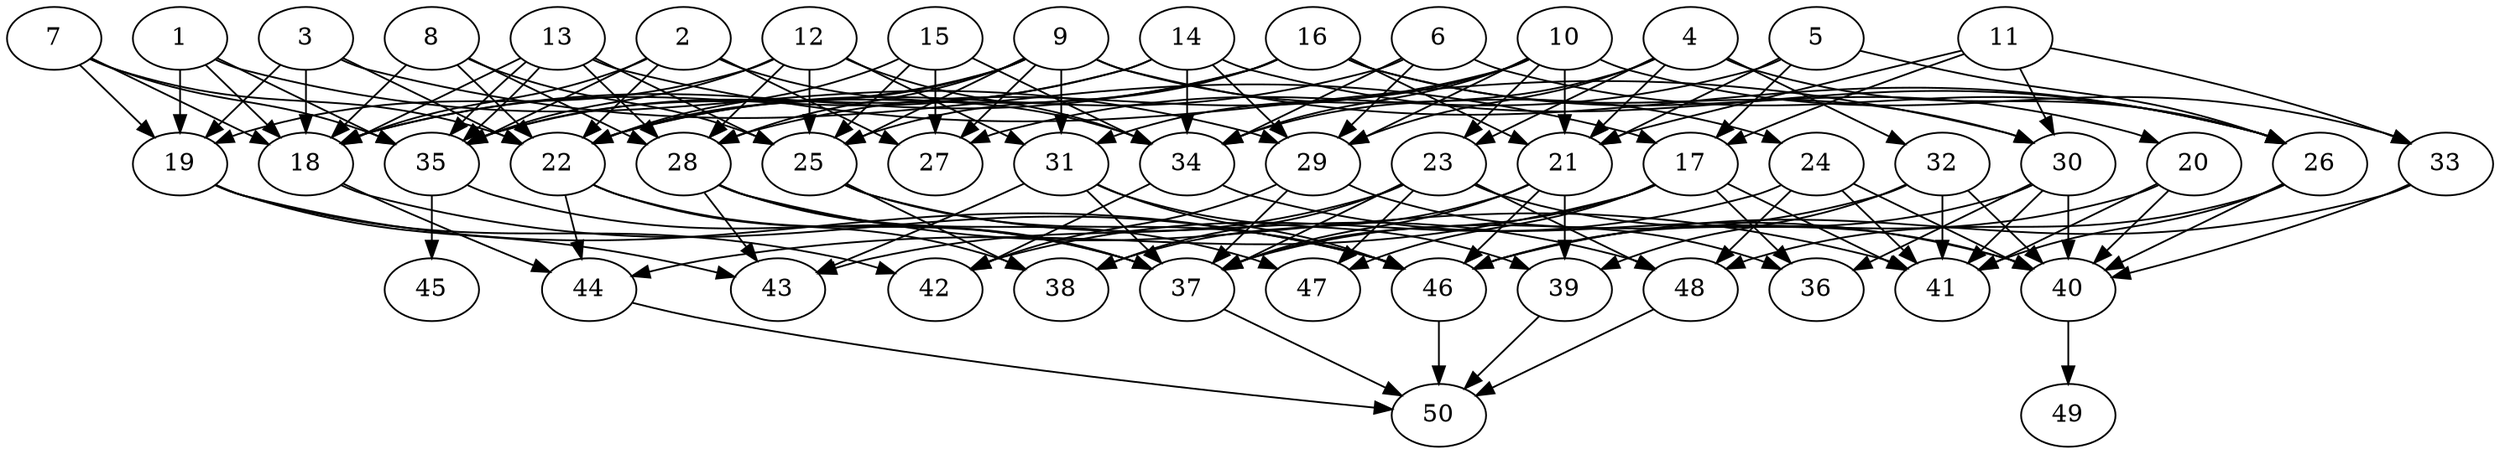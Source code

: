 // DAG automatically generated by daggen at Thu Oct  3 14:07:58 2019
// ./daggen --dot -n 50 --ccr 0.4 --fat 0.7 --regular 0.7 --density 0.5 --mindata 5242880 --maxdata 52428800 
digraph G {
  1 [size="104337920", alpha="0.01", expect_size="41735168"] 
  1 -> 18 [size ="41735168"]
  1 -> 19 [size ="41735168"]
  1 -> 29 [size ="41735168"]
  1 -> 35 [size ="41735168"]
  2 [size="87265280", alpha="0.03", expect_size="34906112"] 
  2 -> 18 [size ="34906112"]
  2 -> 22 [size ="34906112"]
  2 -> 27 [size ="34906112"]
  2 -> 34 [size ="34906112"]
  2 -> 35 [size ="34906112"]
  3 [size="95861760", alpha="0.14", expect_size="38344704"] 
  3 -> 17 [size ="38344704"]
  3 -> 18 [size ="38344704"]
  3 -> 19 [size ="38344704"]
  3 -> 22 [size ="38344704"]
  4 [size="24985600", alpha="0.16", expect_size="9994240"] 
  4 -> 21 [size ="9994240"]
  4 -> 23 [size ="9994240"]
  4 -> 26 [size ="9994240"]
  4 -> 29 [size ="9994240"]
  4 -> 32 [size ="9994240"]
  4 -> 34 [size ="9994240"]
  5 [size="131002880", alpha="0.01", expect_size="52401152"] 
  5 -> 17 [size ="52401152"]
  5 -> 21 [size ="52401152"]
  5 -> 26 [size ="52401152"]
  5 -> 27 [size ="52401152"]
  6 [size="91197440", alpha="0.18", expect_size="36478976"] 
  6 -> 22 [size ="36478976"]
  6 -> 26 [size ="36478976"]
  6 -> 29 [size ="36478976"]
  6 -> 34 [size ="36478976"]
  7 [size="99840000", alpha="0.09", expect_size="39936000"] 
  7 -> 18 [size ="39936000"]
  7 -> 19 [size ="39936000"]
  7 -> 22 [size ="39936000"]
  7 -> 35 [size ="39936000"]
  8 [size="107230720", alpha="0.01", expect_size="42892288"] 
  8 -> 18 [size ="42892288"]
  8 -> 22 [size ="42892288"]
  8 -> 25 [size ="42892288"]
  8 -> 28 [size ="42892288"]
  9 [size="45767680", alpha="0.10", expect_size="18307072"] 
  9 -> 22 [size ="18307072"]
  9 -> 24 [size ="18307072"]
  9 -> 25 [size ="18307072"]
  9 -> 26 [size ="18307072"]
  9 -> 27 [size ="18307072"]
  9 -> 28 [size ="18307072"]
  9 -> 31 [size ="18307072"]
  9 -> 35 [size ="18307072"]
  10 [size="122403840", alpha="0.17", expect_size="48961536"] 
  10 -> 21 [size ="48961536"]
  10 -> 23 [size ="48961536"]
  10 -> 28 [size ="48961536"]
  10 -> 29 [size ="48961536"]
  10 -> 31 [size ="48961536"]
  10 -> 33 [size ="48961536"]
  10 -> 34 [size ="48961536"]
  11 [size="62223360", alpha="0.14", expect_size="24889344"] 
  11 -> 17 [size ="24889344"]
  11 -> 21 [size ="24889344"]
  11 -> 30 [size ="24889344"]
  11 -> 33 [size ="24889344"]
  12 [size="65932800", alpha="0.02", expect_size="26373120"] 
  12 -> 19 [size ="26373120"]
  12 -> 25 [size ="26373120"]
  12 -> 28 [size ="26373120"]
  12 -> 31 [size ="26373120"]
  12 -> 34 [size ="26373120"]
  12 -> 35 [size ="26373120"]
  13 [size="80734720", alpha="0.08", expect_size="32293888"] 
  13 -> 18 [size ="32293888"]
  13 -> 25 [size ="32293888"]
  13 -> 28 [size ="32293888"]
  13 -> 30 [size ="32293888"]
  13 -> 35 [size ="32293888"]
  13 -> 35 [size ="32293888"]
  14 [size="42752000", alpha="0.17", expect_size="17100800"] 
  14 -> 18 [size ="17100800"]
  14 -> 26 [size ="17100800"]
  14 -> 29 [size ="17100800"]
  14 -> 34 [size ="17100800"]
  14 -> 35 [size ="17100800"]
  15 [size="21506560", alpha="0.16", expect_size="8602624"] 
  15 -> 22 [size ="8602624"]
  15 -> 25 [size ="8602624"]
  15 -> 27 [size ="8602624"]
  15 -> 34 [size ="8602624"]
  16 [size="26631680", alpha="0.03", expect_size="10652672"] 
  16 -> 18 [size ="10652672"]
  16 -> 20 [size ="10652672"]
  16 -> 21 [size ="10652672"]
  16 -> 22 [size ="10652672"]
  16 -> 25 [size ="10652672"]
  16 -> 30 [size ="10652672"]
  17 [size="130132480", alpha="0.08", expect_size="52052992"] 
  17 -> 36 [size ="52052992"]
  17 -> 37 [size ="52052992"]
  17 -> 41 [size ="52052992"]
  17 -> 44 [size ="52052992"]
  17 -> 47 [size ="52052992"]
  18 [size="66227200", alpha="0.05", expect_size="26490880"] 
  18 -> 44 [size ="26490880"]
  18 -> 46 [size ="26490880"]
  19 [size="74775040", alpha="0.07", expect_size="29910016"] 
  19 -> 42 [size ="29910016"]
  19 -> 43 [size ="29910016"]
  19 -> 46 [size ="29910016"]
  20 [size="17986560", alpha="0.08", expect_size="7194624"] 
  20 -> 40 [size ="7194624"]
  20 -> 41 [size ="7194624"]
  20 -> 46 [size ="7194624"]
  21 [size="119979520", alpha="0.04", expect_size="47991808"] 
  21 -> 37 [size ="47991808"]
  21 -> 38 [size ="47991808"]
  21 -> 39 [size ="47991808"]
  21 -> 46 [size ="47991808"]
  22 [size="83937280", alpha="0.13", expect_size="33574912"] 
  22 -> 37 [size ="33574912"]
  22 -> 38 [size ="33574912"]
  22 -> 44 [size ="33574912"]
  23 [size="94448640", alpha="0.17", expect_size="37779456"] 
  23 -> 37 [size ="37779456"]
  23 -> 38 [size ="37779456"]
  23 -> 40 [size ="37779456"]
  23 -> 43 [size ="37779456"]
  23 -> 47 [size ="37779456"]
  23 -> 48 [size ="37779456"]
  24 [size="24330240", alpha="0.02", expect_size="9732096"] 
  24 -> 40 [size ="9732096"]
  24 -> 41 [size ="9732096"]
  24 -> 42 [size ="9732096"]
  24 -> 48 [size ="9732096"]
  25 [size="125286400", alpha="0.07", expect_size="50114560"] 
  25 -> 38 [size ="50114560"]
  25 -> 46 [size ="50114560"]
  25 -> 48 [size ="50114560"]
  26 [size="102768640", alpha="0.05", expect_size="41107456"] 
  26 -> 40 [size ="41107456"]
  26 -> 41 [size ="41107456"]
  26 -> 48 [size ="41107456"]
  27 [size="122319360", alpha="0.19", expect_size="48927744"] 
  28 [size="52497920", alpha="0.08", expect_size="20999168"] 
  28 -> 37 [size ="20999168"]
  28 -> 41 [size ="20999168"]
  28 -> 43 [size ="20999168"]
  28 -> 47 [size ="20999168"]
  29 [size="81064960", alpha="0.02", expect_size="32425984"] 
  29 -> 36 [size ="32425984"]
  29 -> 37 [size ="32425984"]
  29 -> 42 [size ="32425984"]
  30 [size="120197120", alpha="0.15", expect_size="48078848"] 
  30 -> 36 [size ="48078848"]
  30 -> 40 [size ="48078848"]
  30 -> 41 [size ="48078848"]
  30 -> 46 [size ="48078848"]
  31 [size="47856640", alpha="0.17", expect_size="19142656"] 
  31 -> 37 [size ="19142656"]
  31 -> 39 [size ="19142656"]
  31 -> 43 [size ="19142656"]
  31 -> 46 [size ="19142656"]
  32 [size="73241600", alpha="0.07", expect_size="29296640"] 
  32 -> 37 [size ="29296640"]
  32 -> 39 [size ="29296640"]
  32 -> 40 [size ="29296640"]
  32 -> 41 [size ="29296640"]
  33 [size="34583040", alpha="0.09", expect_size="13833216"] 
  33 -> 40 [size ="13833216"]
  33 -> 46 [size ="13833216"]
  34 [size="14632960", alpha="0.16", expect_size="5853184"] 
  34 -> 40 [size ="5853184"]
  34 -> 42 [size ="5853184"]
  35 [size="25274880", alpha="0.04", expect_size="10109952"] 
  35 -> 37 [size ="10109952"]
  35 -> 45 [size ="10109952"]
  36 [size="66437120", alpha="0.15", expect_size="26574848"] 
  37 [size="98250240", alpha="0.06", expect_size="39300096"] 
  37 -> 50 [size ="39300096"]
  38 [size="89477120", alpha="0.05", expect_size="35790848"] 
  39 [size="16279040", alpha="0.15", expect_size="6511616"] 
  39 -> 50 [size ="6511616"]
  40 [size="29283840", alpha="0.06", expect_size="11713536"] 
  40 -> 49 [size ="11713536"]
  41 [size="119823360", alpha="0.15", expect_size="47929344"] 
  42 [size="101084160", alpha="0.16", expect_size="40433664"] 
  43 [size="25894400", alpha="0.10", expect_size="10357760"] 
  44 [size="79846400", alpha="0.07", expect_size="31938560"] 
  44 -> 50 [size ="31938560"]
  45 [size="56657920", alpha="0.02", expect_size="22663168"] 
  46 [size="82693120", alpha="0.13", expect_size="33077248"] 
  46 -> 50 [size ="33077248"]
  47 [size="53516800", alpha="0.03", expect_size="21406720"] 
  48 [size="86154240", alpha="0.19", expect_size="34461696"] 
  48 -> 50 [size ="34461696"]
  49 [size="115758080", alpha="0.06", expect_size="46303232"] 
  50 [size="86039040", alpha="0.12", expect_size="34415616"] 
}
